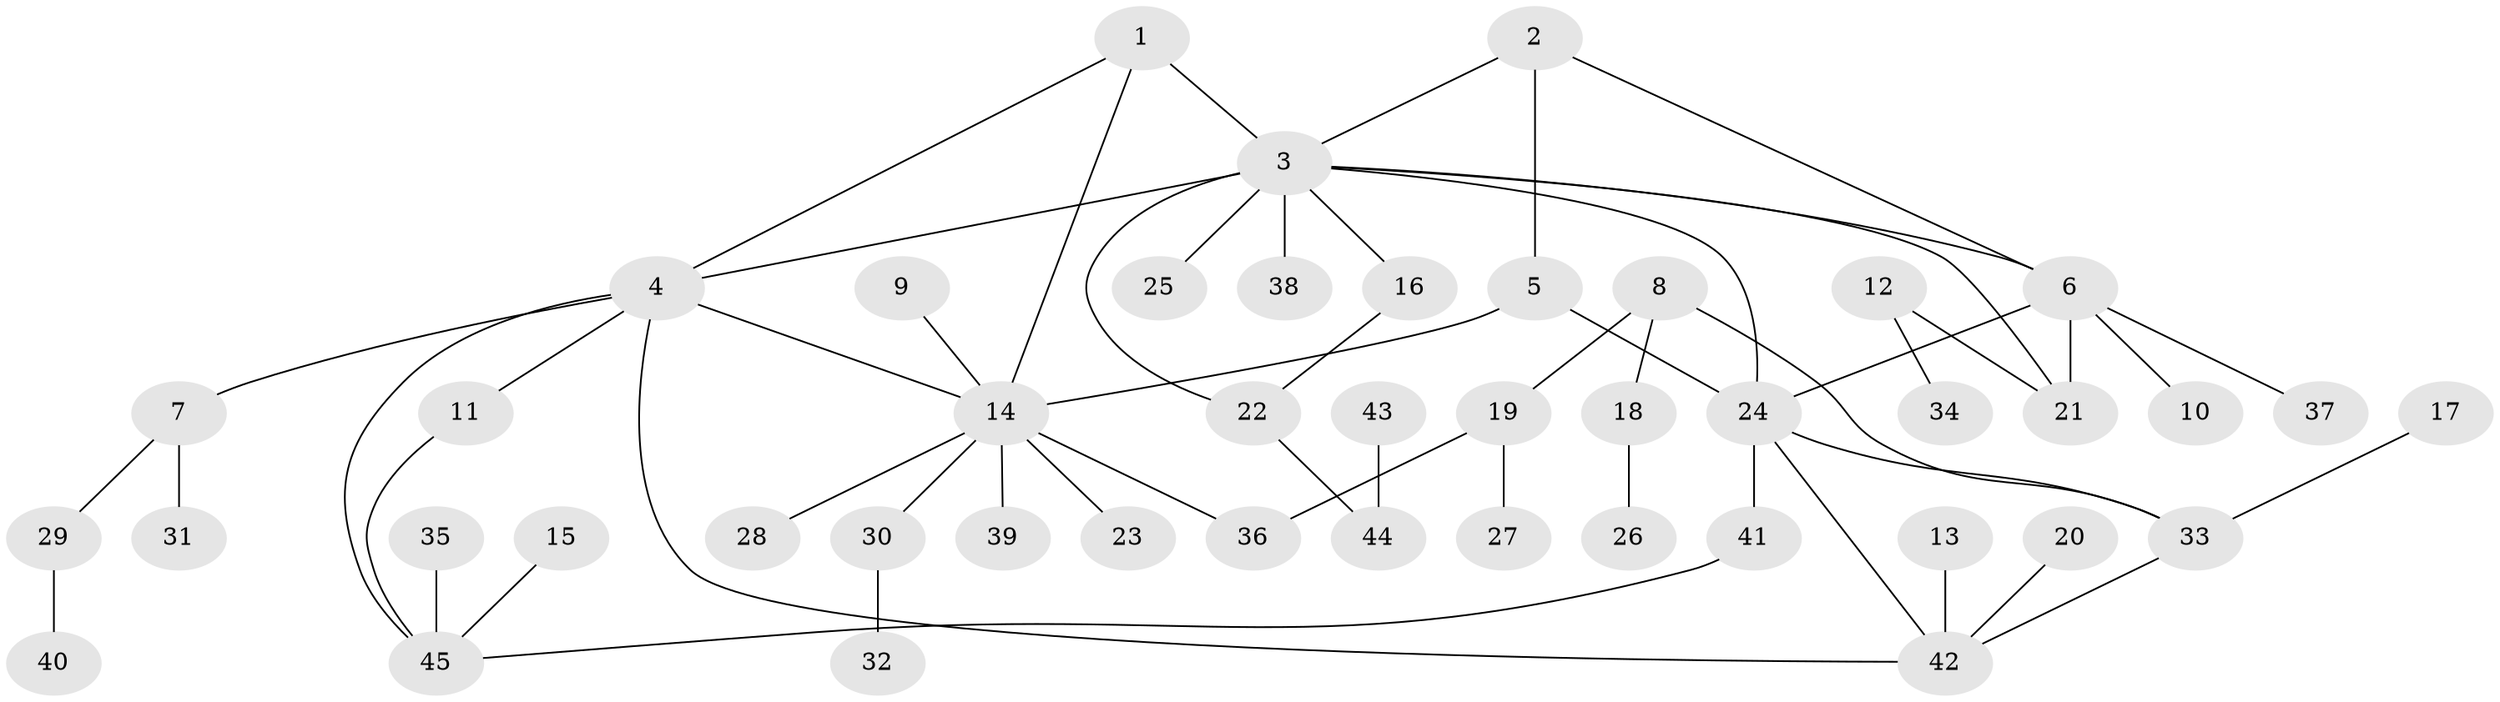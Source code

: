 // original degree distribution, {4: 0.0625, 2: 0.1875, 8: 0.03125, 3: 0.125, 7: 0.03125, 5: 0.03125, 6: 0.03125, 11: 0.015625, 1: 0.484375}
// Generated by graph-tools (version 1.1) at 2025/37/03/04/25 23:37:33]
// undirected, 45 vertices, 57 edges
graph export_dot {
  node [color=gray90,style=filled];
  1;
  2;
  3;
  4;
  5;
  6;
  7;
  8;
  9;
  10;
  11;
  12;
  13;
  14;
  15;
  16;
  17;
  18;
  19;
  20;
  21;
  22;
  23;
  24;
  25;
  26;
  27;
  28;
  29;
  30;
  31;
  32;
  33;
  34;
  35;
  36;
  37;
  38;
  39;
  40;
  41;
  42;
  43;
  44;
  45;
  1 -- 3 [weight=2.0];
  1 -- 4 [weight=1.0];
  1 -- 14 [weight=1.0];
  2 -- 3 [weight=1.0];
  2 -- 5 [weight=1.0];
  2 -- 6 [weight=1.0];
  3 -- 4 [weight=1.0];
  3 -- 6 [weight=1.0];
  3 -- 16 [weight=1.0];
  3 -- 21 [weight=1.0];
  3 -- 22 [weight=1.0];
  3 -- 24 [weight=1.0];
  3 -- 25 [weight=1.0];
  3 -- 38 [weight=1.0];
  4 -- 7 [weight=1.0];
  4 -- 11 [weight=1.0];
  4 -- 14 [weight=1.0];
  4 -- 42 [weight=1.0];
  4 -- 45 [weight=1.0];
  5 -- 14 [weight=2.0];
  5 -- 24 [weight=1.0];
  6 -- 10 [weight=1.0];
  6 -- 21 [weight=1.0];
  6 -- 24 [weight=2.0];
  6 -- 37 [weight=1.0];
  7 -- 29 [weight=1.0];
  7 -- 31 [weight=1.0];
  8 -- 18 [weight=1.0];
  8 -- 19 [weight=1.0];
  8 -- 33 [weight=1.0];
  9 -- 14 [weight=1.0];
  11 -- 45 [weight=1.0];
  12 -- 21 [weight=1.0];
  12 -- 34 [weight=1.0];
  13 -- 42 [weight=1.0];
  14 -- 23 [weight=1.0];
  14 -- 28 [weight=1.0];
  14 -- 30 [weight=1.0];
  14 -- 36 [weight=1.0];
  14 -- 39 [weight=1.0];
  15 -- 45 [weight=1.0];
  16 -- 22 [weight=1.0];
  17 -- 33 [weight=1.0];
  18 -- 26 [weight=1.0];
  19 -- 27 [weight=1.0];
  19 -- 36 [weight=1.0];
  20 -- 42 [weight=1.0];
  22 -- 44 [weight=1.0];
  24 -- 33 [weight=1.0];
  24 -- 41 [weight=1.0];
  24 -- 42 [weight=1.0];
  29 -- 40 [weight=1.0];
  30 -- 32 [weight=1.0];
  33 -- 42 [weight=1.0];
  35 -- 45 [weight=1.0];
  41 -- 45 [weight=1.0];
  43 -- 44 [weight=1.0];
}
